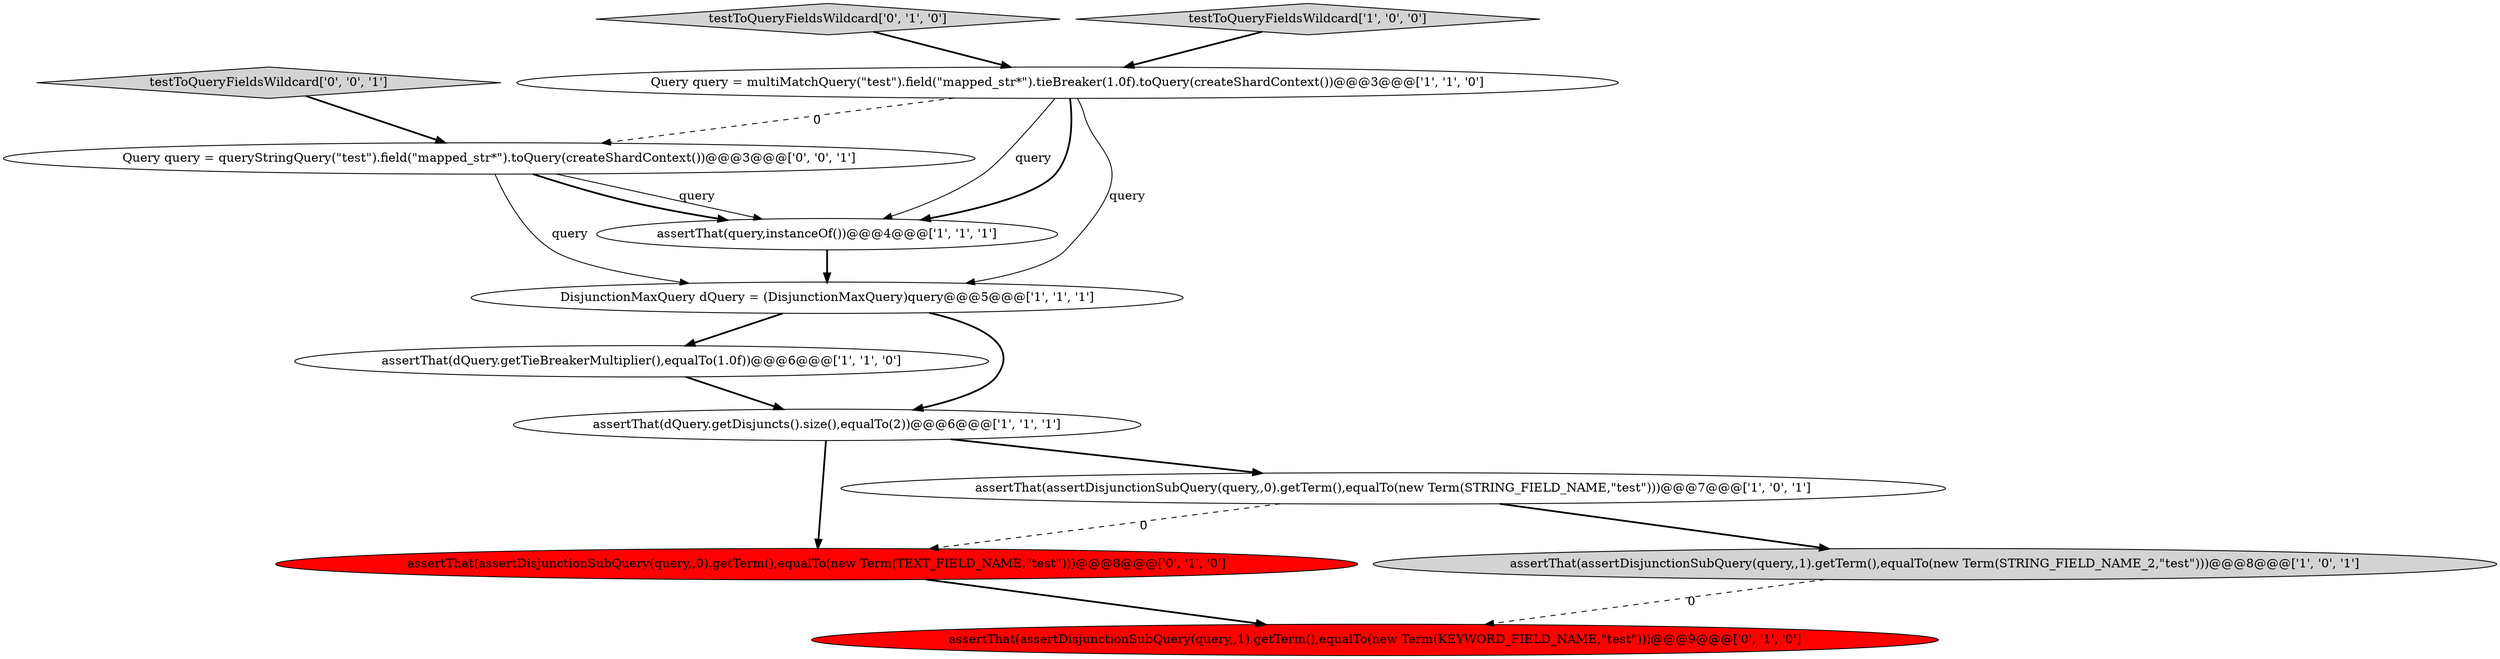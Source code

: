digraph {
2 [style = filled, label = "assertThat(assertDisjunctionSubQuery(query,,1).getTerm(),equalTo(new Term(STRING_FIELD_NAME_2,\"test\")))@@@8@@@['1', '0', '1']", fillcolor = lightgray, shape = ellipse image = "AAA0AAABBB1BBB"];
4 [style = filled, label = "DisjunctionMaxQuery dQuery = (DisjunctionMaxQuery)query@@@5@@@['1', '1', '1']", fillcolor = white, shape = ellipse image = "AAA0AAABBB1BBB"];
3 [style = filled, label = "assertThat(dQuery.getTieBreakerMultiplier(),equalTo(1.0f))@@@6@@@['1', '1', '0']", fillcolor = white, shape = ellipse image = "AAA0AAABBB1BBB"];
0 [style = filled, label = "Query query = multiMatchQuery(\"test\").field(\"mapped_str*\").tieBreaker(1.0f).toQuery(createShardContext())@@@3@@@['1', '1', '0']", fillcolor = white, shape = ellipse image = "AAA0AAABBB1BBB"];
8 [style = filled, label = "assertThat(assertDisjunctionSubQuery(query,,1).getTerm(),equalTo(new Term(KEYWORD_FIELD_NAME,\"test\")))@@@9@@@['0', '1', '0']", fillcolor = red, shape = ellipse image = "AAA1AAABBB2BBB"];
10 [style = filled, label = "assertThat(assertDisjunctionSubQuery(query,,0).getTerm(),equalTo(new Term(TEXT_FIELD_NAME,\"test\")))@@@8@@@['0', '1', '0']", fillcolor = red, shape = ellipse image = "AAA1AAABBB2BBB"];
1 [style = filled, label = "assertThat(dQuery.getDisjuncts().size(),equalTo(2))@@@6@@@['1', '1', '1']", fillcolor = white, shape = ellipse image = "AAA0AAABBB1BBB"];
5 [style = filled, label = "assertThat(assertDisjunctionSubQuery(query,,0).getTerm(),equalTo(new Term(STRING_FIELD_NAME,\"test\")))@@@7@@@['1', '0', '1']", fillcolor = white, shape = ellipse image = "AAA0AAABBB1BBB"];
9 [style = filled, label = "testToQueryFieldsWildcard['0', '1', '0']", fillcolor = lightgray, shape = diamond image = "AAA0AAABBB2BBB"];
12 [style = filled, label = "Query query = queryStringQuery(\"test\").field(\"mapped_str*\").toQuery(createShardContext())@@@3@@@['0', '0', '1']", fillcolor = white, shape = ellipse image = "AAA0AAABBB3BBB"];
6 [style = filled, label = "testToQueryFieldsWildcard['1', '0', '0']", fillcolor = lightgray, shape = diamond image = "AAA0AAABBB1BBB"];
11 [style = filled, label = "testToQueryFieldsWildcard['0', '0', '1']", fillcolor = lightgray, shape = diamond image = "AAA0AAABBB3BBB"];
7 [style = filled, label = "assertThat(query,instanceOf())@@@4@@@['1', '1', '1']", fillcolor = white, shape = ellipse image = "AAA0AAABBB1BBB"];
1->5 [style = bold, label=""];
0->4 [style = solid, label="query"];
0->7 [style = solid, label="query"];
4->3 [style = bold, label=""];
5->2 [style = bold, label=""];
12->4 [style = solid, label="query"];
4->1 [style = bold, label=""];
6->0 [style = bold, label=""];
11->12 [style = bold, label=""];
7->4 [style = bold, label=""];
9->0 [style = bold, label=""];
10->8 [style = bold, label=""];
3->1 [style = bold, label=""];
5->10 [style = dashed, label="0"];
1->10 [style = bold, label=""];
12->7 [style = solid, label="query"];
2->8 [style = dashed, label="0"];
0->12 [style = dashed, label="0"];
12->7 [style = bold, label=""];
0->7 [style = bold, label=""];
}
